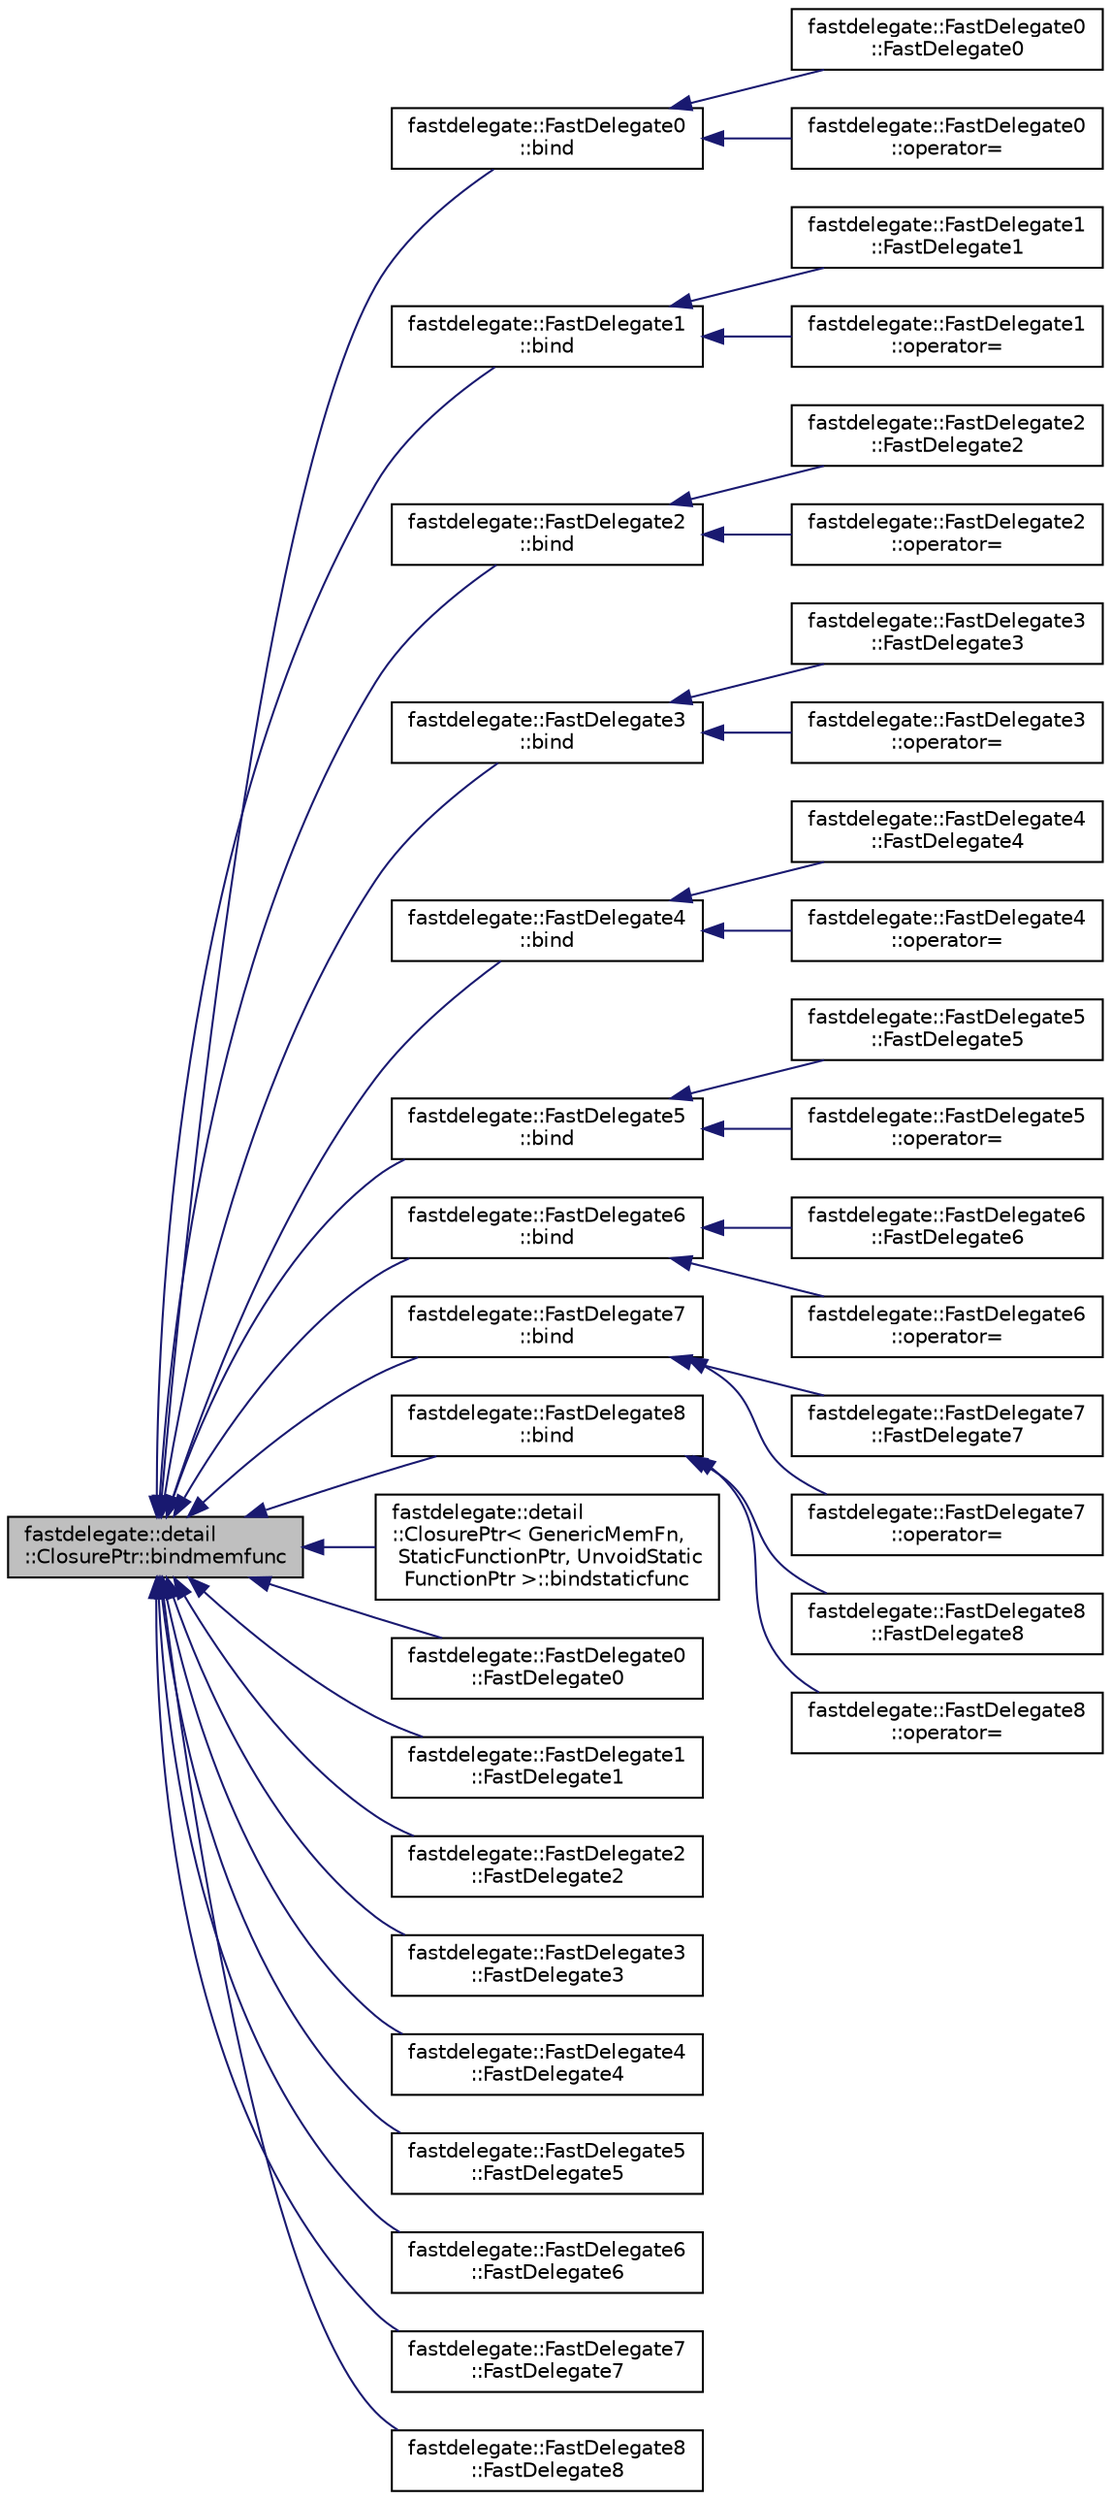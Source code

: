 digraph "fastdelegate::detail::ClosurePtr::bindmemfunc"
{
 // INTERACTIVE_SVG=YES
  edge [fontname="Helvetica",fontsize="10",labelfontname="Helvetica",labelfontsize="10"];
  node [fontname="Helvetica",fontsize="10",shape=record];
  rankdir="LR";
  Node1 [label="fastdelegate::detail\l::ClosurePtr::bindmemfunc",height=0.2,width=0.4,color="black", fillcolor="grey75", style="filled" fontcolor="black"];
  Node1 -> Node2 [dir="back",color="midnightblue",fontsize="10",style="solid",fontname="Helvetica"];
  Node2 [label="fastdelegate::FastDelegate0\l::bind",height=0.2,width=0.4,color="black", fillcolor="white", style="filled",URL="$classfastdelegate_1_1FastDelegate0.html#a3507b5079eeb8153deb11271fff1da78"];
  Node2 -> Node3 [dir="back",color="midnightblue",fontsize="10",style="solid",fontname="Helvetica"];
  Node3 [label="fastdelegate::FastDelegate0\l::FastDelegate0",height=0.2,width=0.4,color="black", fillcolor="white", style="filled",URL="$classfastdelegate_1_1FastDelegate0.html#a59d048c31b1095cc2ce9412f5c95c12e"];
  Node2 -> Node4 [dir="back",color="midnightblue",fontsize="10",style="solid",fontname="Helvetica"];
  Node4 [label="fastdelegate::FastDelegate0\l::operator=",height=0.2,width=0.4,color="black", fillcolor="white", style="filled",URL="$classfastdelegate_1_1FastDelegate0.html#af0290f81cb98318d460714718b0b1e83"];
  Node1 -> Node5 [dir="back",color="midnightblue",fontsize="10",style="solid",fontname="Helvetica"];
  Node5 [label="fastdelegate::FastDelegate1\l::bind",height=0.2,width=0.4,color="black", fillcolor="white", style="filled",URL="$classfastdelegate_1_1FastDelegate1.html#ae343f0557fc7e63b06654082d01338a2"];
  Node5 -> Node6 [dir="back",color="midnightblue",fontsize="10",style="solid",fontname="Helvetica"];
  Node6 [label="fastdelegate::FastDelegate1\l::FastDelegate1",height=0.2,width=0.4,color="black", fillcolor="white", style="filled",URL="$classfastdelegate_1_1FastDelegate1.html#a1912a01aa552d2b1ac476a230ff2322f"];
  Node5 -> Node7 [dir="back",color="midnightblue",fontsize="10",style="solid",fontname="Helvetica"];
  Node7 [label="fastdelegate::FastDelegate1\l::operator=",height=0.2,width=0.4,color="black", fillcolor="white", style="filled",URL="$classfastdelegate_1_1FastDelegate1.html#ab0b704468b41d37bb9fd80ff33fb403e"];
  Node1 -> Node8 [dir="back",color="midnightblue",fontsize="10",style="solid",fontname="Helvetica"];
  Node8 [label="fastdelegate::FastDelegate2\l::bind",height=0.2,width=0.4,color="black", fillcolor="white", style="filled",URL="$classfastdelegate_1_1FastDelegate2.html#acab193ceec194b8cfe73232faa93896d"];
  Node8 -> Node9 [dir="back",color="midnightblue",fontsize="10",style="solid",fontname="Helvetica"];
  Node9 [label="fastdelegate::FastDelegate2\l::FastDelegate2",height=0.2,width=0.4,color="black", fillcolor="white", style="filled",URL="$classfastdelegate_1_1FastDelegate2.html#a19259c4f2f6d6173c5f4cca740429776"];
  Node8 -> Node10 [dir="back",color="midnightblue",fontsize="10",style="solid",fontname="Helvetica"];
  Node10 [label="fastdelegate::FastDelegate2\l::operator=",height=0.2,width=0.4,color="black", fillcolor="white", style="filled",URL="$classfastdelegate_1_1FastDelegate2.html#af79b8ba11128f36f0926386b5a03fbf2"];
  Node1 -> Node11 [dir="back",color="midnightblue",fontsize="10",style="solid",fontname="Helvetica"];
  Node11 [label="fastdelegate::FastDelegate3\l::bind",height=0.2,width=0.4,color="black", fillcolor="white", style="filled",URL="$classfastdelegate_1_1FastDelegate3.html#a63915e75bb71e72e5d9adbc11ad44b36"];
  Node11 -> Node12 [dir="back",color="midnightblue",fontsize="10",style="solid",fontname="Helvetica"];
  Node12 [label="fastdelegate::FastDelegate3\l::FastDelegate3",height=0.2,width=0.4,color="black", fillcolor="white", style="filled",URL="$classfastdelegate_1_1FastDelegate3.html#a62f006e29c707e873ec47e5c22fe03b3"];
  Node11 -> Node13 [dir="back",color="midnightblue",fontsize="10",style="solid",fontname="Helvetica"];
  Node13 [label="fastdelegate::FastDelegate3\l::operator=",height=0.2,width=0.4,color="black", fillcolor="white", style="filled",URL="$classfastdelegate_1_1FastDelegate3.html#a91e0438527a684232d5076ff533c2adc"];
  Node1 -> Node14 [dir="back",color="midnightblue",fontsize="10",style="solid",fontname="Helvetica"];
  Node14 [label="fastdelegate::FastDelegate4\l::bind",height=0.2,width=0.4,color="black", fillcolor="white", style="filled",URL="$classfastdelegate_1_1FastDelegate4.html#a5b290fe2209a418232f90492eb8002b8"];
  Node14 -> Node15 [dir="back",color="midnightblue",fontsize="10",style="solid",fontname="Helvetica"];
  Node15 [label="fastdelegate::FastDelegate4\l::FastDelegate4",height=0.2,width=0.4,color="black", fillcolor="white", style="filled",URL="$classfastdelegate_1_1FastDelegate4.html#adb2be5c6688c01cb41faf6d32010dd51"];
  Node14 -> Node16 [dir="back",color="midnightblue",fontsize="10",style="solid",fontname="Helvetica"];
  Node16 [label="fastdelegate::FastDelegate4\l::operator=",height=0.2,width=0.4,color="black", fillcolor="white", style="filled",URL="$classfastdelegate_1_1FastDelegate4.html#a264bc455d37050bd17eba1c35418c6ac"];
  Node1 -> Node17 [dir="back",color="midnightblue",fontsize="10",style="solid",fontname="Helvetica"];
  Node17 [label="fastdelegate::FastDelegate5\l::bind",height=0.2,width=0.4,color="black", fillcolor="white", style="filled",URL="$classfastdelegate_1_1FastDelegate5.html#a17497331f12a76f5144cc21bf83b7abf"];
  Node17 -> Node18 [dir="back",color="midnightblue",fontsize="10",style="solid",fontname="Helvetica"];
  Node18 [label="fastdelegate::FastDelegate5\l::FastDelegate5",height=0.2,width=0.4,color="black", fillcolor="white", style="filled",URL="$classfastdelegate_1_1FastDelegate5.html#ac35a1215dc2c5453fc78dc56e04217f9"];
  Node17 -> Node19 [dir="back",color="midnightblue",fontsize="10",style="solid",fontname="Helvetica"];
  Node19 [label="fastdelegate::FastDelegate5\l::operator=",height=0.2,width=0.4,color="black", fillcolor="white", style="filled",URL="$classfastdelegate_1_1FastDelegate5.html#a6f2d1a72b59e34f36d7aba6c08d8e768"];
  Node1 -> Node20 [dir="back",color="midnightblue",fontsize="10",style="solid",fontname="Helvetica"];
  Node20 [label="fastdelegate::FastDelegate6\l::bind",height=0.2,width=0.4,color="black", fillcolor="white", style="filled",URL="$classfastdelegate_1_1FastDelegate6.html#aab3fc400560ef8db0ef3011c397b7b7e"];
  Node20 -> Node21 [dir="back",color="midnightblue",fontsize="10",style="solid",fontname="Helvetica"];
  Node21 [label="fastdelegate::FastDelegate6\l::FastDelegate6",height=0.2,width=0.4,color="black", fillcolor="white", style="filled",URL="$classfastdelegate_1_1FastDelegate6.html#adef1fc6cdefb4b72cfd748cbd16384ca"];
  Node20 -> Node22 [dir="back",color="midnightblue",fontsize="10",style="solid",fontname="Helvetica"];
  Node22 [label="fastdelegate::FastDelegate6\l::operator=",height=0.2,width=0.4,color="black", fillcolor="white", style="filled",URL="$classfastdelegate_1_1FastDelegate6.html#a16c7c4539d0505cfdfe8b4147e5917e6"];
  Node1 -> Node23 [dir="back",color="midnightblue",fontsize="10",style="solid",fontname="Helvetica"];
  Node23 [label="fastdelegate::FastDelegate7\l::bind",height=0.2,width=0.4,color="black", fillcolor="white", style="filled",URL="$classfastdelegate_1_1FastDelegate7.html#a64aa94e96765de98c978e61cbfba9e06"];
  Node23 -> Node24 [dir="back",color="midnightblue",fontsize="10",style="solid",fontname="Helvetica"];
  Node24 [label="fastdelegate::FastDelegate7\l::FastDelegate7",height=0.2,width=0.4,color="black", fillcolor="white", style="filled",URL="$classfastdelegate_1_1FastDelegate7.html#aa751f9336f7c112c34f3ff1d837c8017"];
  Node23 -> Node25 [dir="back",color="midnightblue",fontsize="10",style="solid",fontname="Helvetica"];
  Node25 [label="fastdelegate::FastDelegate7\l::operator=",height=0.2,width=0.4,color="black", fillcolor="white", style="filled",URL="$classfastdelegate_1_1FastDelegate7.html#ad60503ccdc5f51034c44d219ebf648d8"];
  Node1 -> Node26 [dir="back",color="midnightblue",fontsize="10",style="solid",fontname="Helvetica"];
  Node26 [label="fastdelegate::FastDelegate8\l::bind",height=0.2,width=0.4,color="black", fillcolor="white", style="filled",URL="$classfastdelegate_1_1FastDelegate8.html#a7117ed6f23a3a0f725e88cf50eb0e6fc"];
  Node26 -> Node27 [dir="back",color="midnightblue",fontsize="10",style="solid",fontname="Helvetica"];
  Node27 [label="fastdelegate::FastDelegate8\l::FastDelegate8",height=0.2,width=0.4,color="black", fillcolor="white", style="filled",URL="$classfastdelegate_1_1FastDelegate8.html#a1c458661370ad27804fee7490db42a6d"];
  Node26 -> Node28 [dir="back",color="midnightblue",fontsize="10",style="solid",fontname="Helvetica"];
  Node28 [label="fastdelegate::FastDelegate8\l::operator=",height=0.2,width=0.4,color="black", fillcolor="white", style="filled",URL="$classfastdelegate_1_1FastDelegate8.html#a03f22a1472e8cc63780a6f96459d1930"];
  Node1 -> Node29 [dir="back",color="midnightblue",fontsize="10",style="solid",fontname="Helvetica"];
  Node29 [label="fastdelegate::detail\l::ClosurePtr\< GenericMemFn,\l StaticFunctionPtr, UnvoidStatic\lFunctionPtr \>::bindstaticfunc",height=0.2,width=0.4,color="black", fillcolor="white", style="filled",URL="$classfastdelegate_1_1detail_1_1ClosurePtr.html#a8d2f367401d7e337b1f51dad1c4340f3"];
  Node1 -> Node30 [dir="back",color="midnightblue",fontsize="10",style="solid",fontname="Helvetica"];
  Node30 [label="fastdelegate::FastDelegate0\l::FastDelegate0",height=0.2,width=0.4,color="black", fillcolor="white", style="filled",URL="$classfastdelegate_1_1FastDelegate0.html#a9392223bb842767d0be4d74dead72c44"];
  Node1 -> Node31 [dir="back",color="midnightblue",fontsize="10",style="solid",fontname="Helvetica"];
  Node31 [label="fastdelegate::FastDelegate1\l::FastDelegate1",height=0.2,width=0.4,color="black", fillcolor="white", style="filled",URL="$classfastdelegate_1_1FastDelegate1.html#adbbadfd9a956a9f303ed9a1d519960d4"];
  Node1 -> Node32 [dir="back",color="midnightblue",fontsize="10",style="solid",fontname="Helvetica"];
  Node32 [label="fastdelegate::FastDelegate2\l::FastDelegate2",height=0.2,width=0.4,color="black", fillcolor="white", style="filled",URL="$classfastdelegate_1_1FastDelegate2.html#aae30db9ae8b5db28b4d75579fbe8269a"];
  Node1 -> Node33 [dir="back",color="midnightblue",fontsize="10",style="solid",fontname="Helvetica"];
  Node33 [label="fastdelegate::FastDelegate3\l::FastDelegate3",height=0.2,width=0.4,color="black", fillcolor="white", style="filled",URL="$classfastdelegate_1_1FastDelegate3.html#adb47eaee2051add4d1edbd93120223b3"];
  Node1 -> Node34 [dir="back",color="midnightblue",fontsize="10",style="solid",fontname="Helvetica"];
  Node34 [label="fastdelegate::FastDelegate4\l::FastDelegate4",height=0.2,width=0.4,color="black", fillcolor="white", style="filled",URL="$classfastdelegate_1_1FastDelegate4.html#a5a9bf80cacd497c0bd88be7d92947a47"];
  Node1 -> Node35 [dir="back",color="midnightblue",fontsize="10",style="solid",fontname="Helvetica"];
  Node35 [label="fastdelegate::FastDelegate5\l::FastDelegate5",height=0.2,width=0.4,color="black", fillcolor="white", style="filled",URL="$classfastdelegate_1_1FastDelegate5.html#a8f486759d63385f98ebc2bfa1e49d393"];
  Node1 -> Node36 [dir="back",color="midnightblue",fontsize="10",style="solid",fontname="Helvetica"];
  Node36 [label="fastdelegate::FastDelegate6\l::FastDelegate6",height=0.2,width=0.4,color="black", fillcolor="white", style="filled",URL="$classfastdelegate_1_1FastDelegate6.html#a08924f4d9b97bb23a0586e69b4aa59e5"];
  Node1 -> Node37 [dir="back",color="midnightblue",fontsize="10",style="solid",fontname="Helvetica"];
  Node37 [label="fastdelegate::FastDelegate7\l::FastDelegate7",height=0.2,width=0.4,color="black", fillcolor="white", style="filled",URL="$classfastdelegate_1_1FastDelegate7.html#abbeb8bbfd6680fc7ea47aaf69555766c"];
  Node1 -> Node38 [dir="back",color="midnightblue",fontsize="10",style="solid",fontname="Helvetica"];
  Node38 [label="fastdelegate::FastDelegate8\l::FastDelegate8",height=0.2,width=0.4,color="black", fillcolor="white", style="filled",URL="$classfastdelegate_1_1FastDelegate8.html#a1383d8c8e86c6be40cd02a958758adf3"];
}
